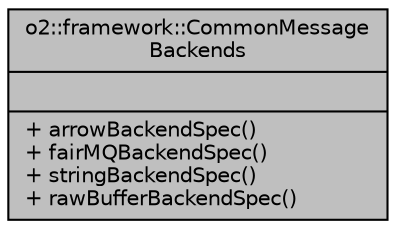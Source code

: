 digraph "o2::framework::CommonMessageBackends"
{
 // INTERACTIVE_SVG=YES
  bgcolor="transparent";
  edge [fontname="Helvetica",fontsize="10",labelfontname="Helvetica",labelfontsize="10"];
  node [fontname="Helvetica",fontsize="10",shape=record];
  Node1 [label="{o2::framework::CommonMessage\lBackends\n||+ arrowBackendSpec()\l+ fairMQBackendSpec()\l+ stringBackendSpec()\l+ rawBufferBackendSpec()\l}",height=0.2,width=0.4,color="black", fillcolor="grey75", style="filled", fontcolor="black"];
}
